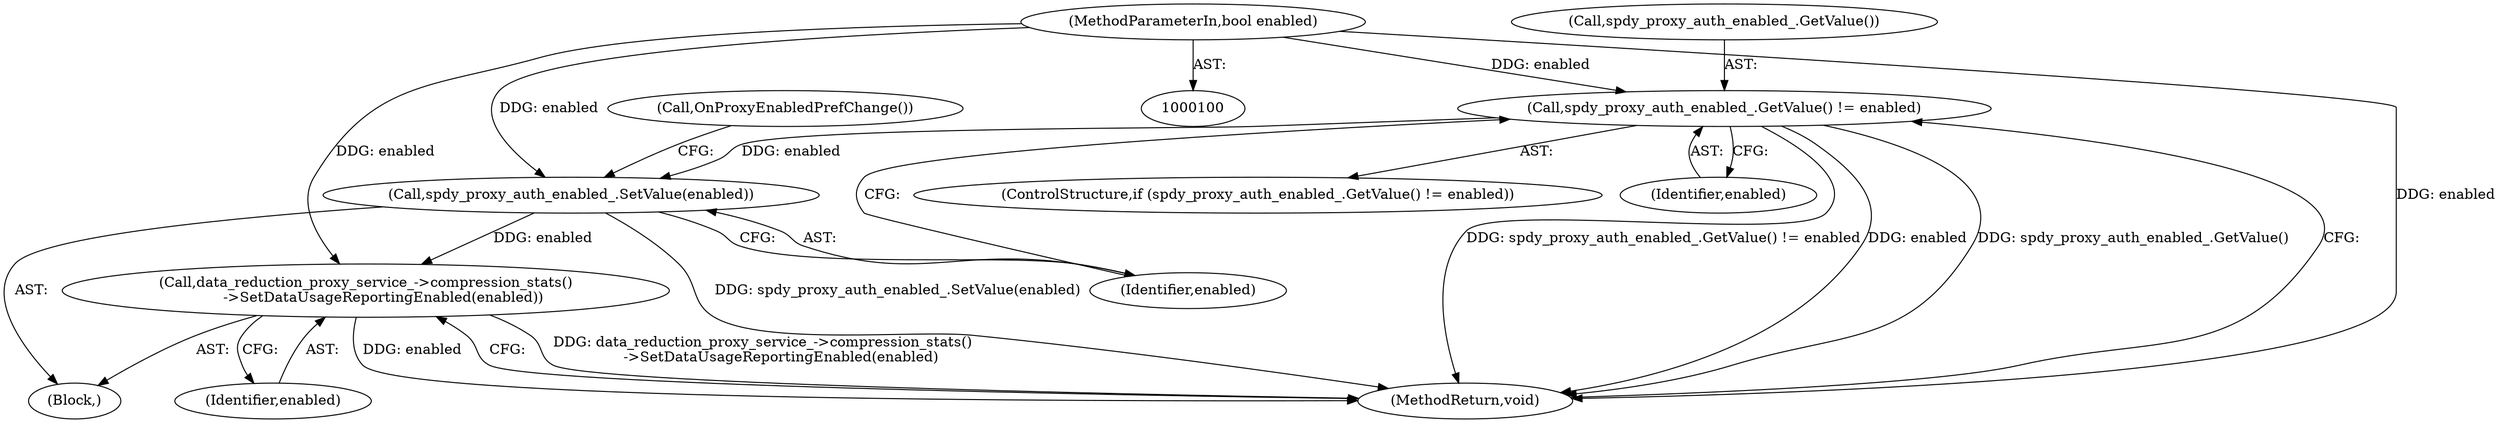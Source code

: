 digraph "1_Chrome_c995d4fe5e96f4d6d4a88b7867279b08e72d2579_10@del" {
"1000108" [label="(Call,spdy_proxy_auth_enabled_.GetValue() != enabled)"];
"1000101" [label="(MethodParameterIn,bool enabled)"];
"1000112" [label="(Call,spdy_proxy_auth_enabled_.SetValue(enabled))"];
"1000115" [label="(Call,data_reduction_proxy_service_->compression_stats()\n        ->SetDataUsageReportingEnabled(enabled))"];
"1000115" [label="(Call,data_reduction_proxy_service_->compression_stats()\n        ->SetDataUsageReportingEnabled(enabled))"];
"1000111" [label="(Block,)"];
"1000117" [label="(MethodReturn,void)"];
"1000107" [label="(ControlStructure,if (spdy_proxy_auth_enabled_.GetValue() != enabled))"];
"1000114" [label="(Call,OnProxyEnabledPrefChange())"];
"1000108" [label="(Call,spdy_proxy_auth_enabled_.GetValue() != enabled)"];
"1000113" [label="(Identifier,enabled)"];
"1000109" [label="(Call,spdy_proxy_auth_enabled_.GetValue())"];
"1000110" [label="(Identifier,enabled)"];
"1000112" [label="(Call,spdy_proxy_auth_enabled_.SetValue(enabled))"];
"1000116" [label="(Identifier,enabled)"];
"1000101" [label="(MethodParameterIn,bool enabled)"];
"1000108" -> "1000107"  [label="AST: "];
"1000108" -> "1000110"  [label="CFG: "];
"1000109" -> "1000108"  [label="AST: "];
"1000110" -> "1000108"  [label="AST: "];
"1000113" -> "1000108"  [label="CFG: "];
"1000117" -> "1000108"  [label="CFG: "];
"1000108" -> "1000117"  [label="DDG: spdy_proxy_auth_enabled_.GetValue() != enabled"];
"1000108" -> "1000117"  [label="DDG: enabled"];
"1000108" -> "1000117"  [label="DDG: spdy_proxy_auth_enabled_.GetValue()"];
"1000101" -> "1000108"  [label="DDG: enabled"];
"1000108" -> "1000112"  [label="DDG: enabled"];
"1000101" -> "1000100"  [label="AST: "];
"1000101" -> "1000117"  [label="DDG: enabled"];
"1000101" -> "1000112"  [label="DDG: enabled"];
"1000101" -> "1000115"  [label="DDG: enabled"];
"1000112" -> "1000111"  [label="AST: "];
"1000112" -> "1000113"  [label="CFG: "];
"1000113" -> "1000112"  [label="AST: "];
"1000114" -> "1000112"  [label="CFG: "];
"1000112" -> "1000117"  [label="DDG: spdy_proxy_auth_enabled_.SetValue(enabled)"];
"1000112" -> "1000115"  [label="DDG: enabled"];
"1000115" -> "1000111"  [label="AST: "];
"1000115" -> "1000116"  [label="CFG: "];
"1000116" -> "1000115"  [label="AST: "];
"1000117" -> "1000115"  [label="CFG: "];
"1000115" -> "1000117"  [label="DDG: data_reduction_proxy_service_->compression_stats()\n        ->SetDataUsageReportingEnabled(enabled)"];
"1000115" -> "1000117"  [label="DDG: enabled"];
}
